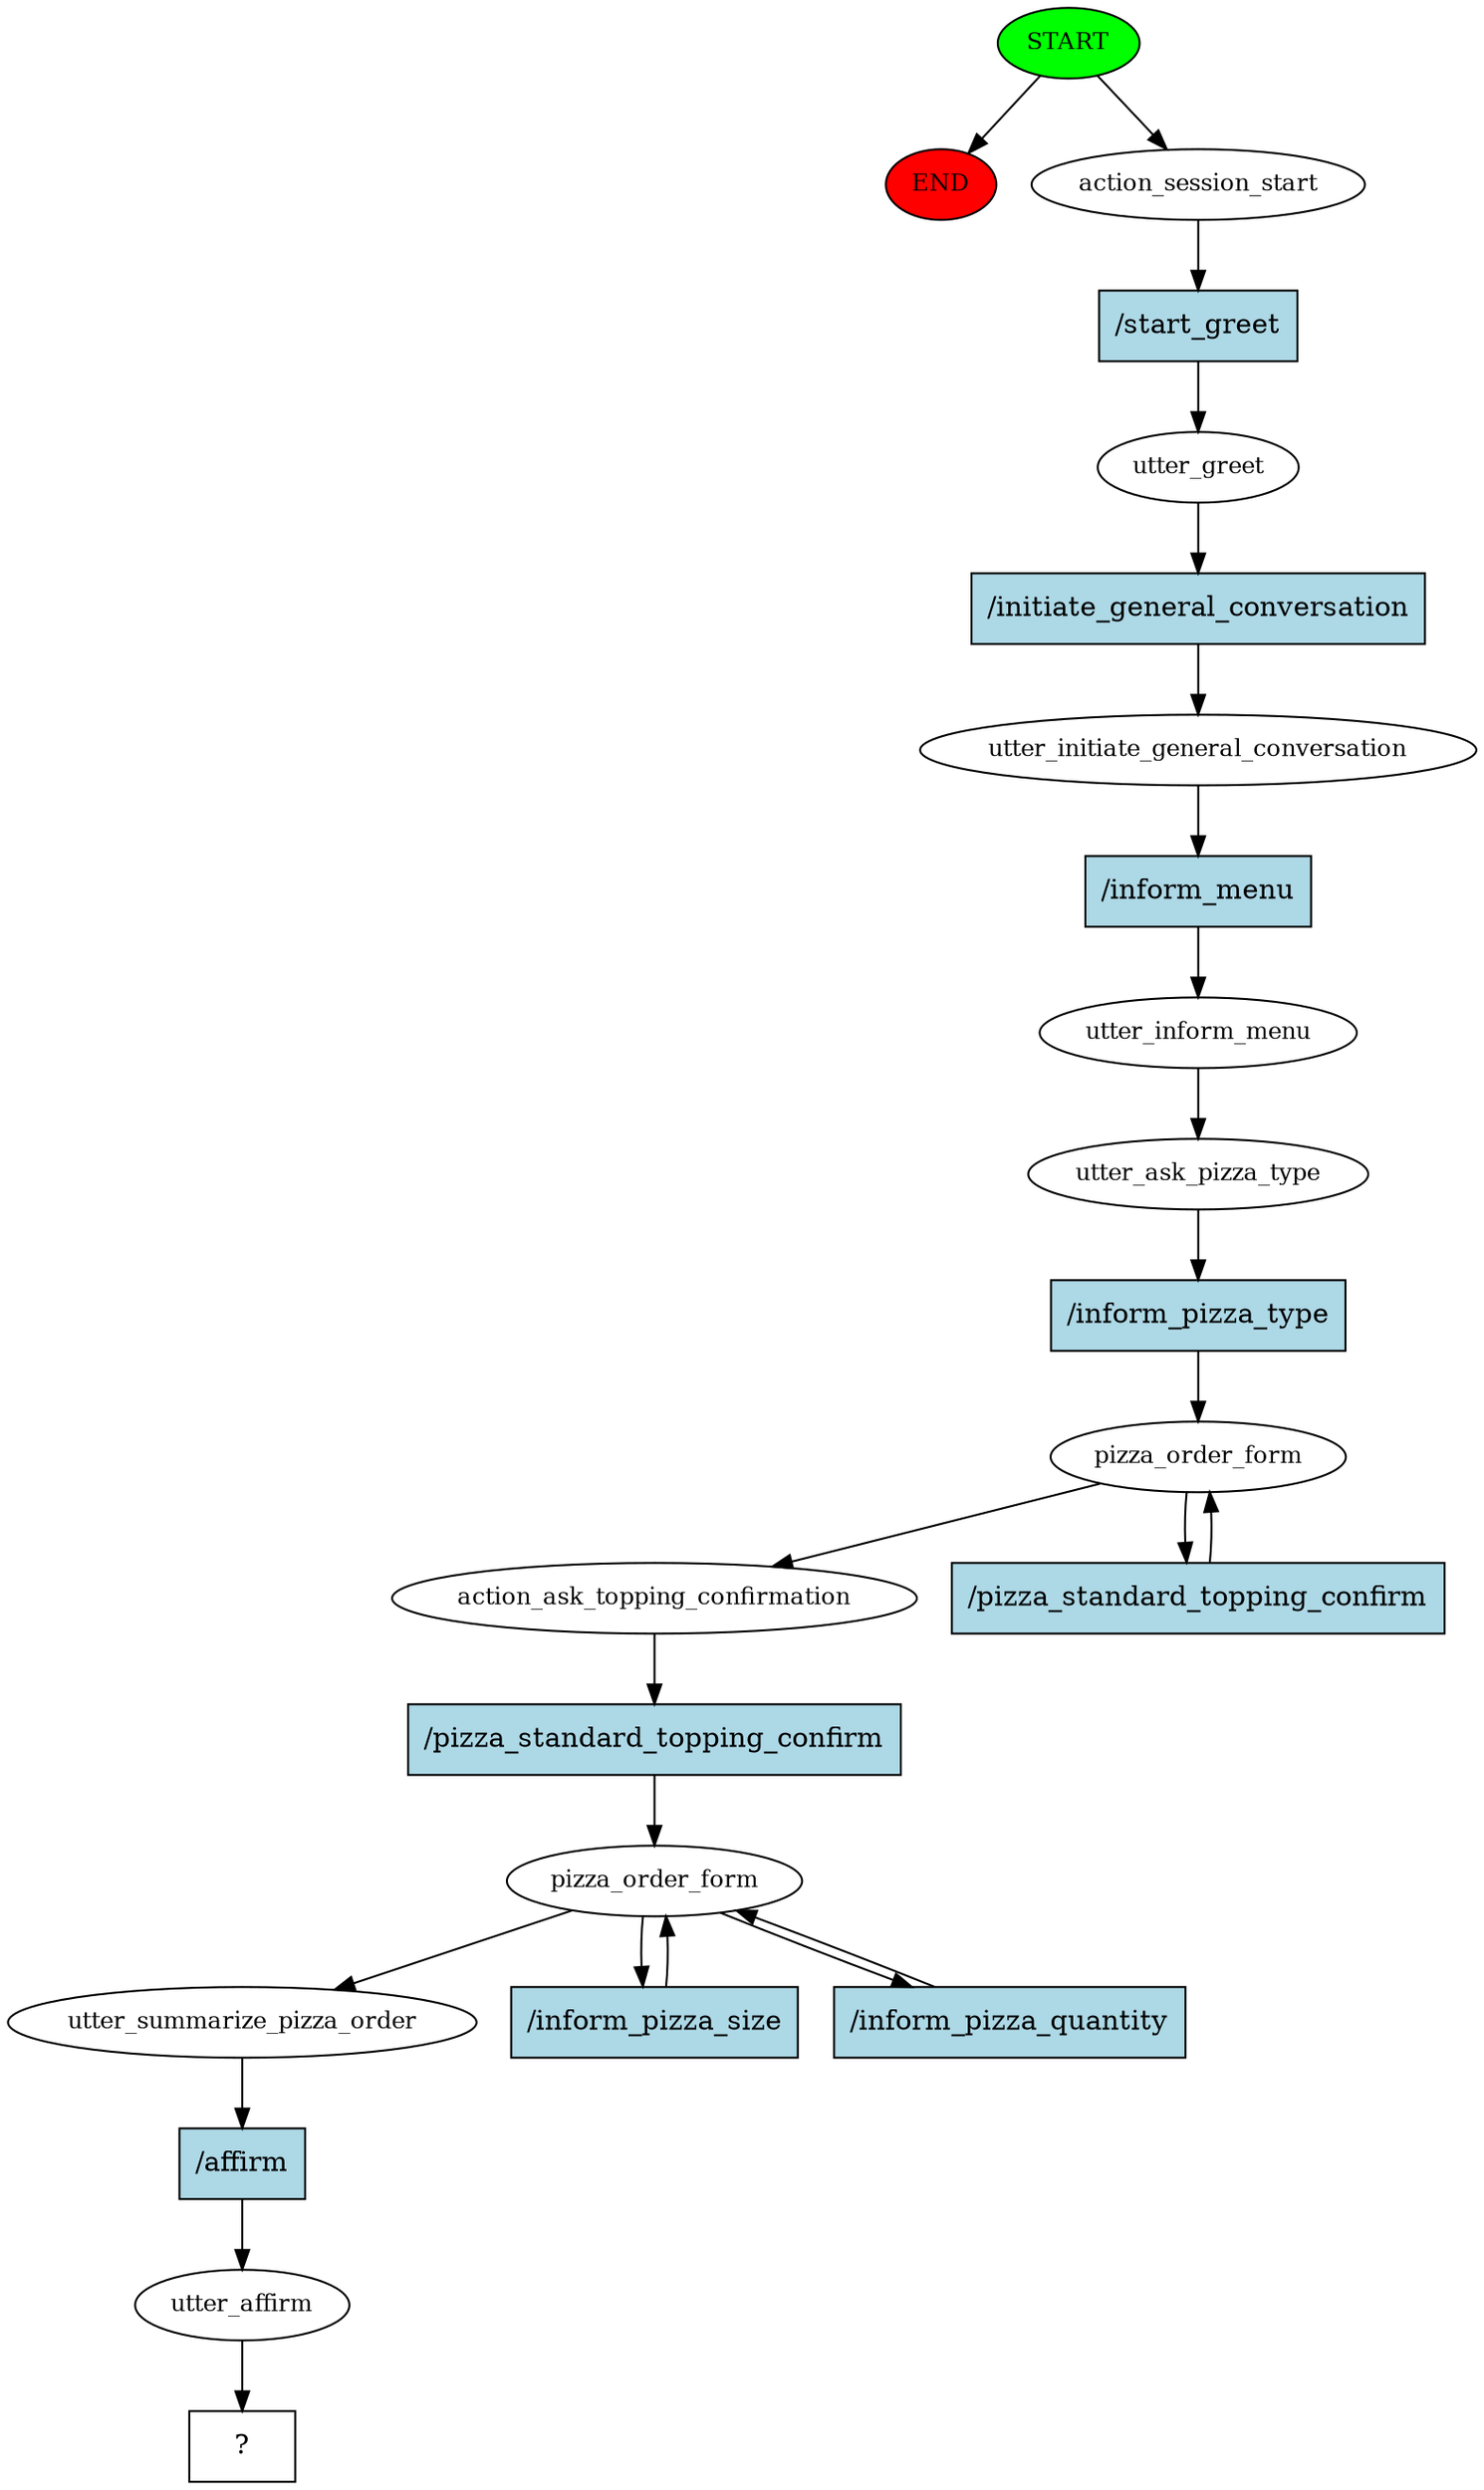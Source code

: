 digraph  {
0 [class="start active", fillcolor=green, fontsize=12, label=START, style=filled];
"-1" [class=end, fillcolor=red, fontsize=12, label=END, style=filled];
1 [class=active, fontsize=12, label=action_session_start];
2 [class=active, fontsize=12, label=utter_greet];
3 [class=active, fontsize=12, label=utter_initiate_general_conversation];
4 [class=active, fontsize=12, label=utter_inform_menu];
5 [class=active, fontsize=12, label=utter_ask_pizza_type];
6 [class=active, fontsize=12, label=pizza_order_form];
8 [class=active, fontsize=12, label=action_ask_topping_confirmation];
9 [class=active, fontsize=12, label=pizza_order_form];
12 [class=active, fontsize=12, label=utter_summarize_pizza_order];
13 [class=active, fontsize=12, label=utter_affirm];
14 [class="intent dashed active", label="  ?  ", shape=rect];
15 [class="intent active", fillcolor=lightblue, label="/start_greet", shape=rect, style=filled];
16 [class="intent active", fillcolor=lightblue, label="/initiate_general_conversation", shape=rect, style=filled];
17 [class="intent active", fillcolor=lightblue, label="/inform_menu", shape=rect, style=filled];
18 [class="intent active", fillcolor=lightblue, label="/inform_pizza_type", shape=rect, style=filled];
19 [class="intent active", fillcolor=lightblue, label="/pizza_standard_topping_confirm", shape=rect, style=filled];
20 [class="intent active", fillcolor=lightblue, label="/pizza_standard_topping_confirm", shape=rect, style=filled];
21 [class="intent active", fillcolor=lightblue, label="/inform_pizza_size", shape=rect, style=filled];
22 [class="intent active", fillcolor=lightblue, label="/inform_pizza_quantity", shape=rect, style=filled];
23 [class="intent active", fillcolor=lightblue, label="/affirm", shape=rect, style=filled];
0 -> "-1"  [class="", key=NONE, label=""];
0 -> 1  [class=active, key=NONE, label=""];
1 -> 15  [class=active, key=0];
2 -> 16  [class=active, key=0];
3 -> 17  [class=active, key=0];
4 -> 5  [class=active, key=NONE, label=""];
5 -> 18  [class=active, key=0];
6 -> 8  [class=active, key=NONE, label=""];
6 -> 19  [class=active, key=0];
8 -> 20  [class=active, key=0];
9 -> 12  [class=active, key=NONE, label=""];
9 -> 21  [class=active, key=0];
9 -> 22  [class=active, key=0];
12 -> 23  [class=active, key=0];
13 -> 14  [class=active, key=NONE, label=""];
15 -> 2  [class=active, key=0];
16 -> 3  [class=active, key=0];
17 -> 4  [class=active, key=0];
18 -> 6  [class=active, key=0];
19 -> 6  [class=active, key=0];
20 -> 9  [class=active, key=0];
21 -> 9  [class=active, key=0];
22 -> 9  [class=active, key=0];
23 -> 13  [class=active, key=0];
}

